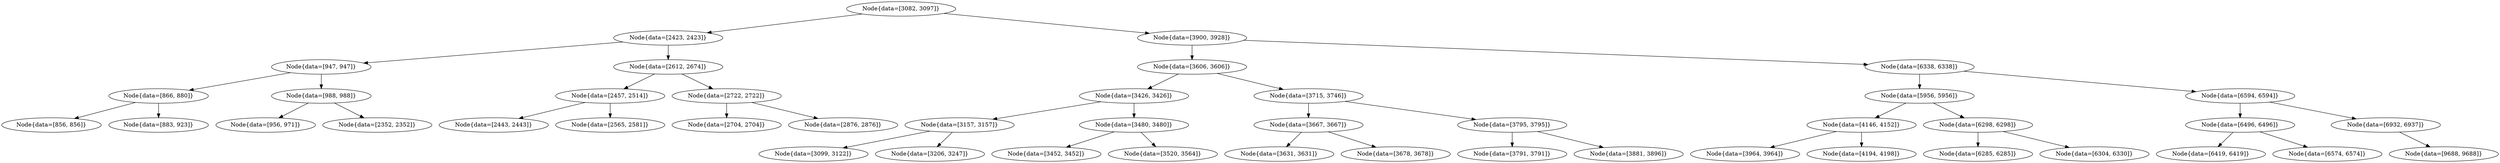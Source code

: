 digraph G{
1797763792 [label="Node{data=[3082, 3097]}"]
1797763792 -> 1337347604
1337347604 [label="Node{data=[2423, 2423]}"]
1337347604 -> 293618119
293618119 [label="Node{data=[947, 947]}"]
293618119 -> 170611939
170611939 [label="Node{data=[866, 880]}"]
170611939 -> 1548535364
1548535364 [label="Node{data=[856, 856]}"]
170611939 -> 569894199
569894199 [label="Node{data=[883, 923]}"]
293618119 -> 854202039
854202039 [label="Node{data=[988, 988]}"]
854202039 -> 1656143941
1656143941 [label="Node{data=[956, 971]}"]
854202039 -> 1492276401
1492276401 [label="Node{data=[2352, 2352]}"]
1337347604 -> 1186127045
1186127045 [label="Node{data=[2612, 2674]}"]
1186127045 -> 604976394
604976394 [label="Node{data=[2457, 2514]}"]
604976394 -> 1886350630
1886350630 [label="Node{data=[2443, 2443]}"]
604976394 -> 989001798
989001798 [label="Node{data=[2565, 2581]}"]
1186127045 -> 1794531113
1794531113 [label="Node{data=[2722, 2722]}"]
1794531113 -> 923570200
923570200 [label="Node{data=[2704, 2704]}"]
1794531113 -> 1015139714
1015139714 [label="Node{data=[2876, 2876]}"]
1797763792 -> 287056540
287056540 [label="Node{data=[3900, 3928]}"]
287056540 -> 1238055041
1238055041 [label="Node{data=[3606, 3606]}"]
1238055041 -> 437583344
437583344 [label="Node{data=[3426, 3426]}"]
437583344 -> 676060909
676060909 [label="Node{data=[3157, 3157]}"]
676060909 -> 1488130490
1488130490 [label="Node{data=[3099, 3122]}"]
676060909 -> 1210856733
1210856733 [label="Node{data=[3206, 3247]}"]
437583344 -> 1978317461
1978317461 [label="Node{data=[3480, 3480]}"]
1978317461 -> 52477555
52477555 [label="Node{data=[3452, 3452]}"]
1978317461 -> 1130250604
1130250604 [label="Node{data=[3520, 3564]}"]
1238055041 -> 1794314439
1794314439 [label="Node{data=[3715, 3746]}"]
1794314439 -> 1257058590
1257058590 [label="Node{data=[3667, 3667]}"]
1257058590 -> 1278790934
1278790934 [label="Node{data=[3631, 3631]}"]
1257058590 -> 2111615196
2111615196 [label="Node{data=[3678, 3678]}"]
1794314439 -> 257684104
257684104 [label="Node{data=[3795, 3795]}"]
257684104 -> 740120508
740120508 [label="Node{data=[3791, 3791]}"]
257684104 -> 650608468
650608468 [label="Node{data=[3881, 3896]}"]
287056540 -> 1048928512
1048928512 [label="Node{data=[6338, 6338]}"]
1048928512 -> 1855589354
1855589354 [label="Node{data=[5956, 5956]}"]
1855589354 -> 687608114
687608114 [label="Node{data=[4146, 4152]}"]
687608114 -> 895280806
895280806 [label="Node{data=[3964, 3964]}"]
687608114 -> 541330540
541330540 [label="Node{data=[4194, 4198]}"]
1855589354 -> 507479765
507479765 [label="Node{data=[6298, 6298]}"]
507479765 -> 1443000737
1443000737 [label="Node{data=[6285, 6285]}"]
507479765 -> 79283217
79283217 [label="Node{data=[6304, 6330]}"]
1048928512 -> 69115782
69115782 [label="Node{data=[6594, 6594]}"]
69115782 -> 1727379710
1727379710 [label="Node{data=[6496, 6496]}"]
1727379710 -> 591352568
591352568 [label="Node{data=[6419, 6419]}"]
1727379710 -> 1777112002
1777112002 [label="Node{data=[6574, 6574]}"]
69115782 -> 436126678
436126678 [label="Node{data=[6932, 6937]}"]
436126678 -> 1384626783
1384626783 [label="Node{data=[9688, 9688]}"]
}